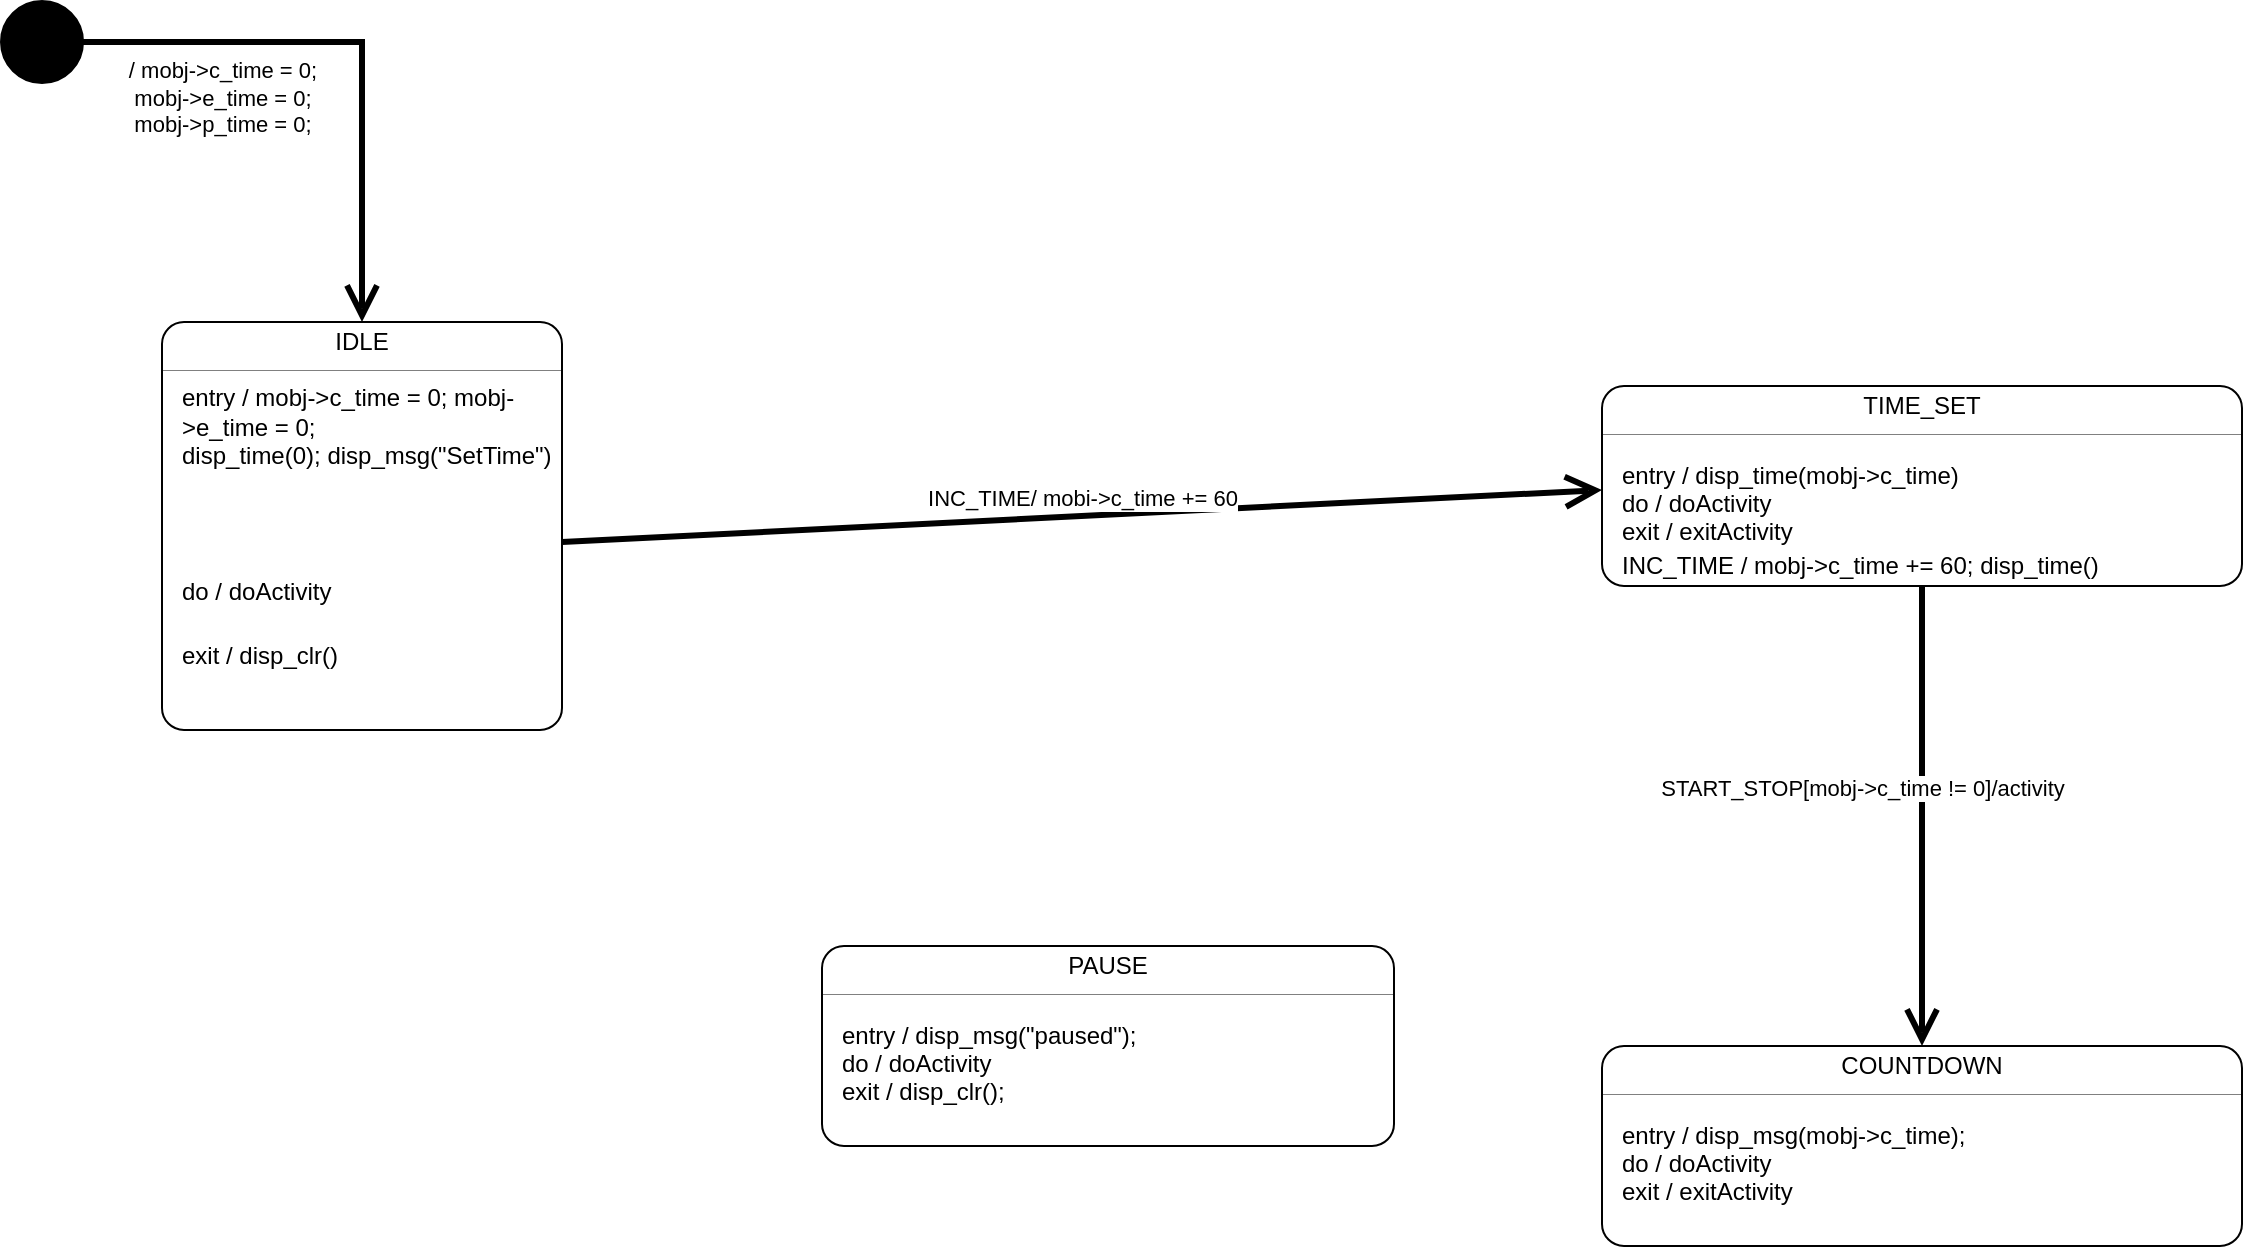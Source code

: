 <mxfile version="27.0.3">
  <diagram name="Seite-1" id="yp8dOo1RsRm74J8oYLq0">
    <mxGraphModel dx="2132" dy="794" grid="1" gridSize="10" guides="1" tooltips="1" connect="1" arrows="1" fold="1" page="1" pageScale="1" pageWidth="827" pageHeight="1169" math="0" shadow="0">
      <root>
        <mxCell id="0" />
        <mxCell id="1" parent="0" />
        <mxCell id="T0iLiTMpttZJo8t0wtR--6" value="" style="fontStyle=1;align=center;verticalAlign=middle;childLayout=stackLayout;horizontal=1;horizontalStack=0;resizeParent=1;resizeParentMax=0;resizeLast=0;marginBottom=0;rounded=1;absoluteArcSize=1;arcSize=22;" parent="1" vertex="1">
          <mxGeometry x="-520" y="278" width="200" height="204" as="geometry" />
        </mxCell>
        <mxCell id="T0iLiTMpttZJo8t0wtR--7" value="IDLE" style="html=1;align=center;spacing=0;verticalAlign=middle;strokeColor=none;fillColor=none;whiteSpace=wrap;" parent="T0iLiTMpttZJo8t0wtR--6" vertex="1">
          <mxGeometry width="200" height="20" as="geometry" />
        </mxCell>
        <mxCell id="T0iLiTMpttZJo8t0wtR--8" value="" style="line;strokeWidth=0.25;fillColor=none;align=left;verticalAlign=middle;spacingTop=-1;spacingLeft=3;spacingRight=3;rotatable=0;labelPosition=right;points=[];portConstraint=eastwest;" parent="T0iLiTMpttZJo8t0wtR--6" vertex="1">
          <mxGeometry y="20" width="200" height="8" as="geometry" />
        </mxCell>
        <mxCell id="T0iLiTMpttZJo8t0wtR--9" value="" style="html=1;align=left;spacing=0;spacingLeft=10;verticalAlign=middle;strokeColor=none;fillColor=none;whiteSpace=wrap;" parent="T0iLiTMpttZJo8t0wtR--6" vertex="1">
          <mxGeometry y="28" width="200" height="10" as="geometry" />
        </mxCell>
        <mxCell id="T0iLiTMpttZJo8t0wtR--10" value="entry / mobj-&amp;gt;c_time = 0; mobj-&amp;gt;e_time = 0;&lt;div&gt;disp_time(0); disp_msg(&quot;SetTime&quot;)&lt;div&gt;&lt;br&gt;&lt;/div&gt;&lt;div&gt;&lt;br&gt;&lt;/div&gt;&lt;div&gt;&lt;br&gt;&lt;/div&gt;&lt;/div&gt;" style="html=1;align=left;spacing=0;spacingLeft=10;verticalAlign=middle;strokeColor=none;fillColor=none;whiteSpace=wrap;" parent="T0iLiTMpttZJo8t0wtR--6" vertex="1">
          <mxGeometry y="38" width="200" height="72" as="geometry" />
        </mxCell>
        <mxCell id="T0iLiTMpttZJo8t0wtR--11" value="do / doActivity" style="html=1;align=left;spacing=0;spacingLeft=10;verticalAlign=middle;strokeColor=none;fillColor=none;whiteSpace=wrap;" parent="T0iLiTMpttZJo8t0wtR--6" vertex="1">
          <mxGeometry y="110" width="200" height="50" as="geometry" />
        </mxCell>
        <mxCell id="T0iLiTMpttZJo8t0wtR--12" value="exit / disp_clr()" style="html=1;align=left;spacingLeft=10;spacing=0;verticalAlign=middle;strokeColor=none;fillColor=none;whiteSpace=wrap;" parent="T0iLiTMpttZJo8t0wtR--6" vertex="1">
          <mxGeometry y="160" width="200" height="14" as="geometry" />
        </mxCell>
        <mxCell id="T0iLiTMpttZJo8t0wtR--13" value="" style="html=1;align=left;spacing=0;spacingLeft=10;verticalAlign=middle;strokeColor=none;fillColor=none;whiteSpace=wrap;" parent="T0iLiTMpttZJo8t0wtR--6" vertex="1">
          <mxGeometry y="174" width="200" height="30" as="geometry" />
        </mxCell>
        <mxCell id="T0iLiTMpttZJo8t0wtR--14" value="" style="fontStyle=1;align=center;verticalAlign=middle;childLayout=stackLayout;horizontal=1;horizontalStack=0;resizeParent=1;resizeParentMax=0;resizeLast=0;marginBottom=0;rounded=1;absoluteArcSize=1;arcSize=22;" parent="1" vertex="1">
          <mxGeometry x="200" y="310" width="320" height="100" as="geometry" />
        </mxCell>
        <mxCell id="T0iLiTMpttZJo8t0wtR--15" value="TIME_SET" style="html=1;align=center;spacing=0;verticalAlign=middle;strokeColor=none;fillColor=none;whiteSpace=wrap;" parent="T0iLiTMpttZJo8t0wtR--14" vertex="1">
          <mxGeometry width="320" height="20" as="geometry" />
        </mxCell>
        <mxCell id="T0iLiTMpttZJo8t0wtR--16" value="" style="line;strokeWidth=0.25;fillColor=none;align=left;verticalAlign=middle;spacingTop=-1;spacingLeft=3;spacingRight=3;rotatable=0;labelPosition=right;points=[];portConstraint=eastwest;" parent="T0iLiTMpttZJo8t0wtR--14" vertex="1">
          <mxGeometry y="20" width="320" height="8" as="geometry" />
        </mxCell>
        <mxCell id="T0iLiTMpttZJo8t0wtR--17" value="" style="html=1;align=left;spacing=0;spacingLeft=10;verticalAlign=middle;strokeColor=none;fillColor=none;whiteSpace=wrap;" parent="T0iLiTMpttZJo8t0wtR--14" vertex="1">
          <mxGeometry y="28" width="320" height="10" as="geometry" />
        </mxCell>
        <mxCell id="T0iLiTMpttZJo8t0wtR--18" value="entry / disp_time(mobj-&amp;gt;c_time)" style="html=1;align=left;spacing=0;spacingLeft=10;verticalAlign=middle;strokeColor=none;fillColor=none;whiteSpace=wrap;" parent="T0iLiTMpttZJo8t0wtR--14" vertex="1">
          <mxGeometry y="38" width="320" height="14" as="geometry" />
        </mxCell>
        <mxCell id="T0iLiTMpttZJo8t0wtR--19" value="do / doActivity" style="html=1;align=left;spacing=0;spacingLeft=10;verticalAlign=middle;strokeColor=none;fillColor=none;whiteSpace=wrap;" parent="T0iLiTMpttZJo8t0wtR--14" vertex="1">
          <mxGeometry y="52" width="320" height="14" as="geometry" />
        </mxCell>
        <mxCell id="T0iLiTMpttZJo8t0wtR--20" value="exit / exitActivity" style="html=1;align=left;spacingLeft=10;spacing=0;verticalAlign=middle;strokeColor=none;fillColor=none;whiteSpace=wrap;" parent="T0iLiTMpttZJo8t0wtR--14" vertex="1">
          <mxGeometry y="66" width="320" height="14" as="geometry" />
        </mxCell>
        <mxCell id="T0iLiTMpttZJo8t0wtR--21" value="INC_TIME / mobj-&amp;gt;c_time += 60; disp_time()" style="html=1;align=left;spacing=0;spacingLeft=10;verticalAlign=middle;strokeColor=none;fillColor=none;whiteSpace=wrap;" parent="T0iLiTMpttZJo8t0wtR--14" vertex="1">
          <mxGeometry y="80" width="320" height="20" as="geometry" />
        </mxCell>
        <mxCell id="T0iLiTMpttZJo8t0wtR--22" value="" style="fontStyle=1;align=center;verticalAlign=middle;childLayout=stackLayout;horizontal=1;horizontalStack=0;resizeParent=1;resizeParentMax=0;resizeLast=0;marginBottom=0;rounded=1;absoluteArcSize=1;arcSize=22;" parent="1" vertex="1">
          <mxGeometry x="-190" y="590" width="286" height="100" as="geometry" />
        </mxCell>
        <mxCell id="T0iLiTMpttZJo8t0wtR--23" value="PAUSE" style="html=1;align=center;spacing=0;verticalAlign=middle;strokeColor=none;fillColor=none;whiteSpace=wrap;" parent="T0iLiTMpttZJo8t0wtR--22" vertex="1">
          <mxGeometry width="286" height="20" as="geometry" />
        </mxCell>
        <mxCell id="T0iLiTMpttZJo8t0wtR--24" value="" style="line;strokeWidth=0.25;fillColor=none;align=left;verticalAlign=middle;spacingTop=-1;spacingLeft=3;spacingRight=3;rotatable=0;labelPosition=right;points=[];portConstraint=eastwest;" parent="T0iLiTMpttZJo8t0wtR--22" vertex="1">
          <mxGeometry y="20" width="286" height="8" as="geometry" />
        </mxCell>
        <mxCell id="T0iLiTMpttZJo8t0wtR--25" value="" style="html=1;align=left;spacing=0;spacingLeft=10;verticalAlign=middle;strokeColor=none;fillColor=none;whiteSpace=wrap;" parent="T0iLiTMpttZJo8t0wtR--22" vertex="1">
          <mxGeometry y="28" width="286" height="10" as="geometry" />
        </mxCell>
        <mxCell id="T0iLiTMpttZJo8t0wtR--26" value="entry / disp_msg(&quot;paused&quot;);" style="html=1;align=left;spacing=0;spacingLeft=10;verticalAlign=middle;strokeColor=none;fillColor=none;whiteSpace=wrap;" parent="T0iLiTMpttZJo8t0wtR--22" vertex="1">
          <mxGeometry y="38" width="286" height="14" as="geometry" />
        </mxCell>
        <mxCell id="T0iLiTMpttZJo8t0wtR--27" value="do / doActivity" style="html=1;align=left;spacing=0;spacingLeft=10;verticalAlign=middle;strokeColor=none;fillColor=none;whiteSpace=wrap;" parent="T0iLiTMpttZJo8t0wtR--22" vertex="1">
          <mxGeometry y="52" width="286" height="14" as="geometry" />
        </mxCell>
        <mxCell id="T0iLiTMpttZJo8t0wtR--28" value="exit / disp_clr();" style="html=1;align=left;spacingLeft=10;spacing=0;verticalAlign=middle;strokeColor=none;fillColor=none;whiteSpace=wrap;" parent="T0iLiTMpttZJo8t0wtR--22" vertex="1">
          <mxGeometry y="66" width="286" height="14" as="geometry" />
        </mxCell>
        <mxCell id="T0iLiTMpttZJo8t0wtR--29" value="" style="html=1;align=left;spacing=0;spacingLeft=10;verticalAlign=middle;strokeColor=none;fillColor=none;whiteSpace=wrap;" parent="T0iLiTMpttZJo8t0wtR--22" vertex="1">
          <mxGeometry y="80" width="286" height="20" as="geometry" />
        </mxCell>
        <mxCell id="T0iLiTMpttZJo8t0wtR--31" value="" style="shape=ellipse;html=1;fillColor=strokeColor;strokeWidth=2;verticalLabelPosition=bottom;verticalAlignment=top;perimeter=ellipsePerimeter;" parent="1" vertex="1">
          <mxGeometry x="-600" y="118" width="40" height="40" as="geometry" />
        </mxCell>
        <mxCell id="T0iLiTMpttZJo8t0wtR--43" value="/ mobj-&amp;gt;c_time = 0;&lt;div&gt;mobj-&amp;gt;e_time = 0;&lt;/div&gt;&lt;div&gt;mobj-&amp;gt;p_time = 0;&lt;/div&gt;" style="edgeStyle=none;html=1;endArrow=open;endSize=12;strokeWidth=3;verticalAlign=bottom;rounded=0;entryX=0.5;entryY=0;entryDx=0;entryDy=0;" parent="1" target="T0iLiTMpttZJo8t0wtR--7" edge="1">
          <mxGeometry x="-0.5" y="-50" width="160" relative="1" as="geometry">
            <mxPoint x="-560" y="138" as="sourcePoint" />
            <mxPoint x="-150" y="197.66" as="targetPoint" />
            <Array as="points">
              <mxPoint x="-420" y="138" />
            </Array>
            <mxPoint as="offset" />
          </mxGeometry>
        </mxCell>
        <mxCell id="Dewc4bna7mHrmZIZMP0g-1" value="" style="fontStyle=1;align=center;verticalAlign=middle;childLayout=stackLayout;horizontal=1;horizontalStack=0;resizeParent=1;resizeParentMax=0;resizeLast=0;marginBottom=0;rounded=1;absoluteArcSize=1;arcSize=22;" vertex="1" parent="1">
          <mxGeometry x="200" y="640" width="320" height="100" as="geometry" />
        </mxCell>
        <mxCell id="Dewc4bna7mHrmZIZMP0g-2" value="COUNTDOWN" style="html=1;align=center;spacing=0;verticalAlign=middle;strokeColor=none;fillColor=none;whiteSpace=wrap;" vertex="1" parent="Dewc4bna7mHrmZIZMP0g-1">
          <mxGeometry width="320" height="20" as="geometry" />
        </mxCell>
        <mxCell id="Dewc4bna7mHrmZIZMP0g-3" value="" style="line;strokeWidth=0.25;fillColor=none;align=left;verticalAlign=middle;spacingTop=-1;spacingLeft=3;spacingRight=3;rotatable=0;labelPosition=right;points=[];portConstraint=eastwest;" vertex="1" parent="Dewc4bna7mHrmZIZMP0g-1">
          <mxGeometry y="20" width="320" height="8" as="geometry" />
        </mxCell>
        <mxCell id="Dewc4bna7mHrmZIZMP0g-4" value="" style="html=1;align=left;spacing=0;spacingLeft=10;verticalAlign=middle;strokeColor=none;fillColor=none;whiteSpace=wrap;" vertex="1" parent="Dewc4bna7mHrmZIZMP0g-1">
          <mxGeometry y="28" width="320" height="10" as="geometry" />
        </mxCell>
        <mxCell id="Dewc4bna7mHrmZIZMP0g-5" value="entry / disp_msg(mobj-&amp;gt;c_time);" style="html=1;align=left;spacing=0;spacingLeft=10;verticalAlign=middle;strokeColor=none;fillColor=none;whiteSpace=wrap;" vertex="1" parent="Dewc4bna7mHrmZIZMP0g-1">
          <mxGeometry y="38" width="320" height="14" as="geometry" />
        </mxCell>
        <mxCell id="Dewc4bna7mHrmZIZMP0g-6" value="do / doActivity" style="html=1;align=left;spacing=0;spacingLeft=10;verticalAlign=middle;strokeColor=none;fillColor=none;whiteSpace=wrap;" vertex="1" parent="Dewc4bna7mHrmZIZMP0g-1">
          <mxGeometry y="52" width="320" height="14" as="geometry" />
        </mxCell>
        <mxCell id="Dewc4bna7mHrmZIZMP0g-7" value="exit / exitActivity" style="html=1;align=left;spacingLeft=10;spacing=0;verticalAlign=middle;strokeColor=none;fillColor=none;whiteSpace=wrap;" vertex="1" parent="Dewc4bna7mHrmZIZMP0g-1">
          <mxGeometry y="66" width="320" height="14" as="geometry" />
        </mxCell>
        <mxCell id="Dewc4bna7mHrmZIZMP0g-8" value="" style="html=1;align=left;spacing=0;spacingLeft=10;verticalAlign=middle;strokeColor=none;fillColor=none;whiteSpace=wrap;" vertex="1" parent="Dewc4bna7mHrmZIZMP0g-1">
          <mxGeometry y="80" width="320" height="20" as="geometry" />
        </mxCell>
        <mxCell id="Dewc4bna7mHrmZIZMP0g-9" value="INC_TIME/ mobi-&amp;gt;c_time += 60" style="edgeStyle=none;html=1;endArrow=open;endSize=12;strokeWidth=3;verticalAlign=bottom;rounded=0;entryX=0;entryY=1;entryDx=0;entryDy=0;exitX=1;exitY=0;exitDx=0;exitDy=0;" edge="1" parent="1" source="T0iLiTMpttZJo8t0wtR--11" target="T0iLiTMpttZJo8t0wtR--18">
          <mxGeometry width="160" relative="1" as="geometry">
            <mxPoint x="-40" y="580" as="sourcePoint" />
            <mxPoint x="120" y="580" as="targetPoint" />
          </mxGeometry>
        </mxCell>
        <mxCell id="Dewc4bna7mHrmZIZMP0g-10" value="START_STOP[mobj-&amp;gt;c_time != 0]/activity" style="edgeStyle=none;html=1;endArrow=open;endSize=12;strokeWidth=3;verticalAlign=bottom;rounded=0;exitX=0.5;exitY=1;exitDx=0;exitDy=0;entryX=0.5;entryY=0;entryDx=0;entryDy=0;" edge="1" parent="1" source="T0iLiTMpttZJo8t0wtR--21" target="Dewc4bna7mHrmZIZMP0g-2">
          <mxGeometry x="-0.043" y="-30" width="160" relative="1" as="geometry">
            <mxPoint x="-40" y="580" as="sourcePoint" />
            <mxPoint x="120" y="580" as="targetPoint" />
            <mxPoint as="offset" />
          </mxGeometry>
        </mxCell>
      </root>
    </mxGraphModel>
  </diagram>
</mxfile>
